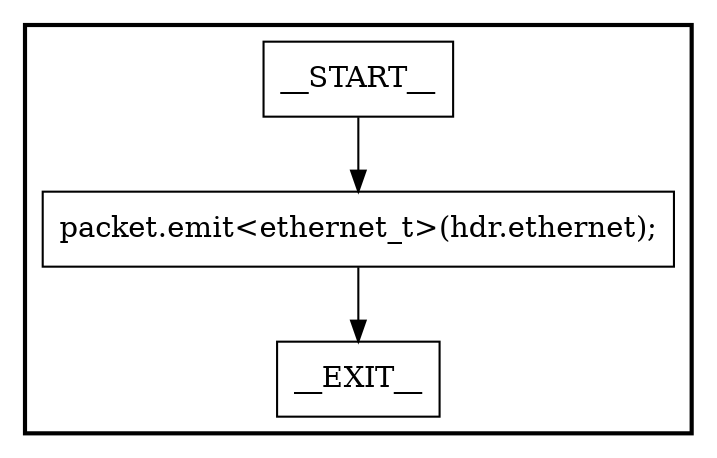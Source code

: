 digraph DeparserImpl {
subgraph cluster {
graph [
label="", labeljust=r, style=bold];
0[label=__START__, margin="", shape=rectangle, style=solid];
1[label=__EXIT__, margin="", shape=rectangle, style=solid];
2[label="packet.emit<ethernet_t>(hdr.ethernet);", margin="", shape=rectangle, style=solid];
0 -> 2[label=""];
2 -> 1[label=""];
}
}
